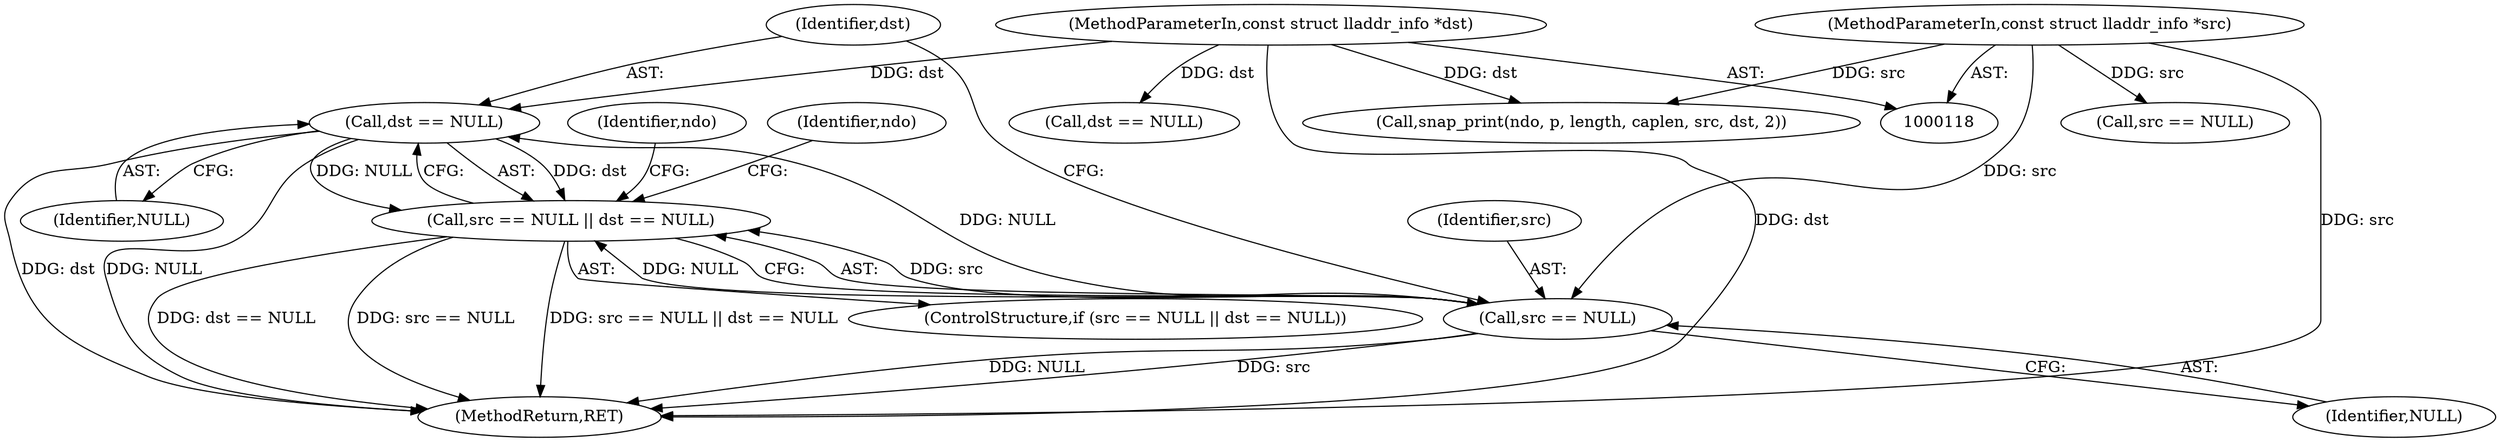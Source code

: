digraph "0_tcpdump_1dcd10aceabbc03bf571ea32b892c522cbe923de_10@pointer" {
"1000496" [label="(Call,dst == NULL)"];
"1000124" [label="(MethodParameterIn,const struct lladdr_info *dst)"];
"1000493" [label="(Call,src == NULL)"];
"1000123" [label="(MethodParameterIn,const struct lladdr_info *src)"];
"1000492" [label="(Call,src == NULL || dst == NULL)"];
"1000492" [label="(Call,src == NULL || dst == NULL)"];
"1000501" [label="(Identifier,ndo)"];
"1000755" [label="(MethodReturn,RET)"];
"1000494" [label="(Identifier,src)"];
"1000498" [label="(Identifier,NULL)"];
"1000351" [label="(Call,snap_print(ndo, p, length, caplen, src, dst, 2))"];
"1000497" [label="(Identifier,dst)"];
"1000496" [label="(Call,dst == NULL)"];
"1000123" [label="(MethodParameterIn,const struct lladdr_info *src)"];
"1000493" [label="(Call,src == NULL)"];
"1000511" [label="(Identifier,ndo)"];
"1000124" [label="(MethodParameterIn,const struct lladdr_info *dst)"];
"1000534" [label="(Call,src == NULL)"];
"1000495" [label="(Identifier,NULL)"];
"1000537" [label="(Call,dst == NULL)"];
"1000491" [label="(ControlStructure,if (src == NULL || dst == NULL))"];
"1000496" -> "1000492"  [label="AST: "];
"1000496" -> "1000498"  [label="CFG: "];
"1000497" -> "1000496"  [label="AST: "];
"1000498" -> "1000496"  [label="AST: "];
"1000492" -> "1000496"  [label="CFG: "];
"1000496" -> "1000755"  [label="DDG: NULL"];
"1000496" -> "1000755"  [label="DDG: dst"];
"1000496" -> "1000492"  [label="DDG: dst"];
"1000496" -> "1000492"  [label="DDG: NULL"];
"1000124" -> "1000496"  [label="DDG: dst"];
"1000493" -> "1000496"  [label="DDG: NULL"];
"1000124" -> "1000118"  [label="AST: "];
"1000124" -> "1000755"  [label="DDG: dst"];
"1000124" -> "1000351"  [label="DDG: dst"];
"1000124" -> "1000537"  [label="DDG: dst"];
"1000493" -> "1000492"  [label="AST: "];
"1000493" -> "1000495"  [label="CFG: "];
"1000494" -> "1000493"  [label="AST: "];
"1000495" -> "1000493"  [label="AST: "];
"1000497" -> "1000493"  [label="CFG: "];
"1000492" -> "1000493"  [label="CFG: "];
"1000493" -> "1000755"  [label="DDG: src"];
"1000493" -> "1000755"  [label="DDG: NULL"];
"1000493" -> "1000492"  [label="DDG: src"];
"1000493" -> "1000492"  [label="DDG: NULL"];
"1000123" -> "1000493"  [label="DDG: src"];
"1000123" -> "1000118"  [label="AST: "];
"1000123" -> "1000755"  [label="DDG: src"];
"1000123" -> "1000351"  [label="DDG: src"];
"1000123" -> "1000534"  [label="DDG: src"];
"1000492" -> "1000491"  [label="AST: "];
"1000501" -> "1000492"  [label="CFG: "];
"1000511" -> "1000492"  [label="CFG: "];
"1000492" -> "1000755"  [label="DDG: dst == NULL"];
"1000492" -> "1000755"  [label="DDG: src == NULL"];
"1000492" -> "1000755"  [label="DDG: src == NULL || dst == NULL"];
}
